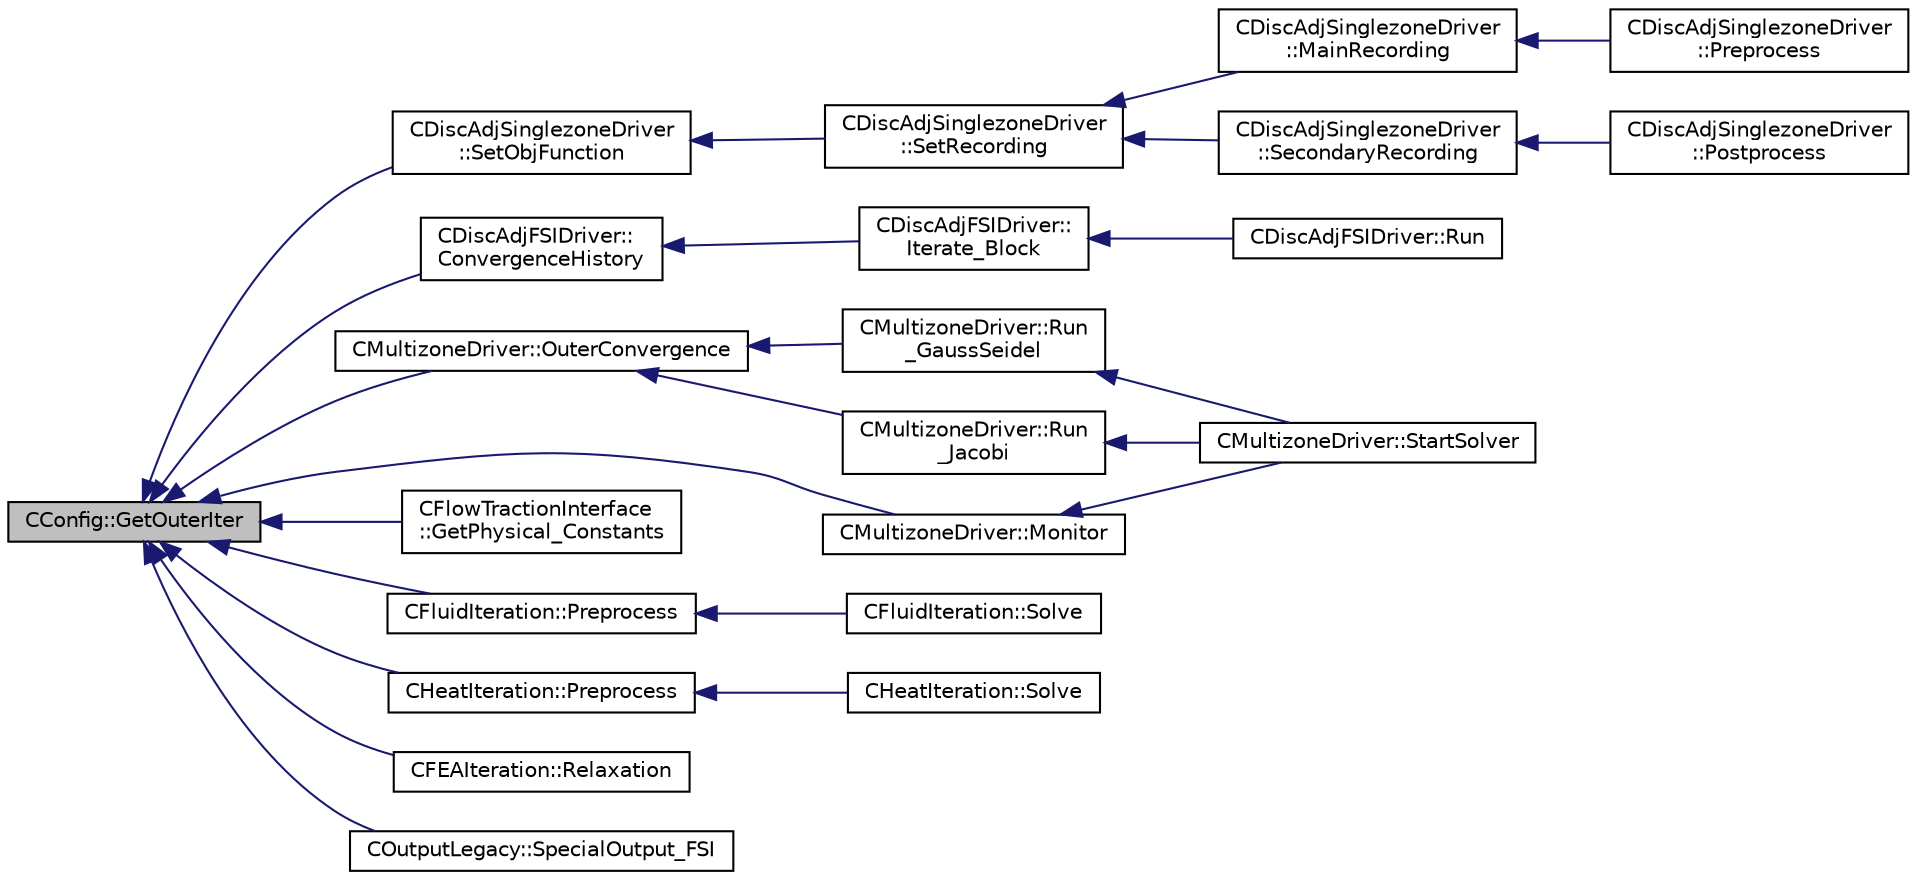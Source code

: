digraph "CConfig::GetOuterIter"
{
  edge [fontname="Helvetica",fontsize="10",labelfontname="Helvetica",labelfontsize="10"];
  node [fontname="Helvetica",fontsize="10",shape=record];
  rankdir="LR";
  Node10015 [label="CConfig::GetOuterIter",height=0.2,width=0.4,color="black", fillcolor="grey75", style="filled", fontcolor="black"];
  Node10015 -> Node10016 [dir="back",color="midnightblue",fontsize="10",style="solid",fontname="Helvetica"];
  Node10016 [label="CDiscAdjSinglezoneDriver\l::SetObjFunction",height=0.2,width=0.4,color="black", fillcolor="white", style="filled",URL="$class_c_disc_adj_singlezone_driver.html#aea0513ac808106c6a92be610b3b17a6a",tooltip="Set the objective function. "];
  Node10016 -> Node10017 [dir="back",color="midnightblue",fontsize="10",style="solid",fontname="Helvetica"];
  Node10017 [label="CDiscAdjSinglezoneDriver\l::SetRecording",height=0.2,width=0.4,color="black", fillcolor="white", style="filled",URL="$class_c_disc_adj_singlezone_driver.html#a7e519f0f189a3a102b0630edaaa9d233",tooltip="Record one iteration of a flow iteration in within multiple zones. "];
  Node10017 -> Node10018 [dir="back",color="midnightblue",fontsize="10",style="solid",fontname="Helvetica"];
  Node10018 [label="CDiscAdjSinglezoneDriver\l::MainRecording",height=0.2,width=0.4,color="black", fillcolor="white", style="filled",URL="$class_c_disc_adj_singlezone_driver.html#af4087bc4859a336b67555336d8f28aaf",tooltip="Record the main computational path. "];
  Node10018 -> Node10019 [dir="back",color="midnightblue",fontsize="10",style="solid",fontname="Helvetica"];
  Node10019 [label="CDiscAdjSinglezoneDriver\l::Preprocess",height=0.2,width=0.4,color="black", fillcolor="white", style="filled",URL="$class_c_disc_adj_singlezone_driver.html#a2d0785572312526d0bd695a14dd405f2",tooltip="Preprocess the single-zone iteration. "];
  Node10017 -> Node10020 [dir="back",color="midnightblue",fontsize="10",style="solid",fontname="Helvetica"];
  Node10020 [label="CDiscAdjSinglezoneDriver\l::SecondaryRecording",height=0.2,width=0.4,color="black", fillcolor="white", style="filled",URL="$class_c_disc_adj_singlezone_driver.html#ad328a74dd89ed2e335b22c4bf2b53cb0",tooltip="Record the secondary computational path. "];
  Node10020 -> Node10021 [dir="back",color="midnightblue",fontsize="10",style="solid",fontname="Helvetica"];
  Node10021 [label="CDiscAdjSinglezoneDriver\l::Postprocess",height=0.2,width=0.4,color="black", fillcolor="white", style="filled",URL="$class_c_disc_adj_singlezone_driver.html#af0ac923c07d86674b252c28df9a115da",tooltip="Postprocess the adjoint iteration for ZONE_0. "];
  Node10015 -> Node10022 [dir="back",color="midnightblue",fontsize="10",style="solid",fontname="Helvetica"];
  Node10022 [label="CDiscAdjFSIDriver::\lConvergenceHistory",height=0.2,width=0.4,color="black", fillcolor="white", style="filled",URL="$class_c_disc_adj_f_s_i_driver.html#a139dfa2442613879f2b15f28a09c2bd5",tooltip="Output the convergence history. "];
  Node10022 -> Node10023 [dir="back",color="midnightblue",fontsize="10",style="solid",fontname="Helvetica"];
  Node10023 [label="CDiscAdjFSIDriver::\lIterate_Block",height=0.2,width=0.4,color="black", fillcolor="white", style="filled",URL="$class_c_disc_adj_f_s_i_driver.html#a84949f139fa795b7d34d6ff77e82eb5c",tooltip="Iterate a certain block for adjoint FSI - may be the whole set of variables or independent and subite..."];
  Node10023 -> Node10024 [dir="back",color="midnightblue",fontsize="10",style="solid",fontname="Helvetica"];
  Node10024 [label="CDiscAdjFSIDriver::Run",height=0.2,width=0.4,color="black", fillcolor="white", style="filled",URL="$class_c_disc_adj_f_s_i_driver.html#a2e965d6e9c4dcfc296077cae225cab21",tooltip="Run a Discrete Adjoint iteration for the FSI problem. "];
  Node10015 -> Node10025 [dir="back",color="midnightblue",fontsize="10",style="solid",fontname="Helvetica"];
  Node10025 [label="CMultizoneDriver::OuterConvergence",height=0.2,width=0.4,color="black", fillcolor="white", style="filled",URL="$class_c_multizone_driver.html#ae72bb40195e4066bc4be4adfb0df29e9",tooltip="Check the convergence at the outer level. "];
  Node10025 -> Node10026 [dir="back",color="midnightblue",fontsize="10",style="solid",fontname="Helvetica"];
  Node10026 [label="CMultizoneDriver::Run\l_GaussSeidel",height=0.2,width=0.4,color="black", fillcolor="white", style="filled",URL="$class_c_multizone_driver.html#a8036223cdbe0c0d4552f17f6bad9189b",tooltip="Run a Block Gauss-Seidel iteration in all physical zones. "];
  Node10026 -> Node10027 [dir="back",color="midnightblue",fontsize="10",style="solid",fontname="Helvetica"];
  Node10027 [label="CMultizoneDriver::StartSolver",height=0.2,width=0.4,color="black", fillcolor="white", style="filled",URL="$class_c_multizone_driver.html#a03cfc000c383ef0d86d34e1c6aef5ff3",tooltip="[Overload] Launch the computation for multizone problems. "];
  Node10025 -> Node10028 [dir="back",color="midnightblue",fontsize="10",style="solid",fontname="Helvetica"];
  Node10028 [label="CMultizoneDriver::Run\l_Jacobi",height=0.2,width=0.4,color="black", fillcolor="white", style="filled",URL="$class_c_multizone_driver.html#a1bf2824daac5a10e8fb7387676eee338",tooltip="Run a Block-Jacobi iteration in all physical zones. "];
  Node10028 -> Node10027 [dir="back",color="midnightblue",fontsize="10",style="solid",fontname="Helvetica"];
  Node10015 -> Node10029 [dir="back",color="midnightblue",fontsize="10",style="solid",fontname="Helvetica"];
  Node10029 [label="CMultizoneDriver::Monitor",height=0.2,width=0.4,color="black", fillcolor="white", style="filled",URL="$class_c_multizone_driver.html#ace62679bd3b78d8b785817ac3d4908e0",tooltip="Monitor the computation. "];
  Node10029 -> Node10027 [dir="back",color="midnightblue",fontsize="10",style="solid",fontname="Helvetica"];
  Node10015 -> Node10030 [dir="back",color="midnightblue",fontsize="10",style="solid",fontname="Helvetica"];
  Node10030 [label="CFlowTractionInterface\l::GetPhysical_Constants",height=0.2,width=0.4,color="black", fillcolor="white", style="filled",URL="$class_c_flow_traction_interface.html#aafa127e881db06c11da0b57dd5acca43",tooltip="Retrieve some constants needed for the calculations. "];
  Node10015 -> Node10031 [dir="back",color="midnightblue",fontsize="10",style="solid",fontname="Helvetica"];
  Node10031 [label="CFluidIteration::Preprocess",height=0.2,width=0.4,color="black", fillcolor="white", style="filled",URL="$class_c_fluid_iteration.html#a9fe831e72f07c42d9c04d20ecd87a1e1",tooltip="Preprocessing to prepare for an iteration of the physics. "];
  Node10031 -> Node10032 [dir="back",color="midnightblue",fontsize="10",style="solid",fontname="Helvetica"];
  Node10032 [label="CFluidIteration::Solve",height=0.2,width=0.4,color="black", fillcolor="white", style="filled",URL="$class_c_fluid_iteration.html#ae22cd342c9c9d2ea5ac3f5103394ff80",tooltip="Iterate the fluid system for a number of Inner_Iter iterations. "];
  Node10015 -> Node10033 [dir="back",color="midnightblue",fontsize="10",style="solid",fontname="Helvetica"];
  Node10033 [label="CHeatIteration::Preprocess",height=0.2,width=0.4,color="black", fillcolor="white", style="filled",URL="$class_c_heat_iteration.html#abf494566fb49b18dccc1911e4325c619",tooltip="Preprocessing to prepare for an iteration of the physics. "];
  Node10033 -> Node10034 [dir="back",color="midnightblue",fontsize="10",style="solid",fontname="Helvetica"];
  Node10034 [label="CHeatIteration::Solve",height=0.2,width=0.4,color="black", fillcolor="white", style="filled",URL="$class_c_heat_iteration.html#ac9bc702cd04ec181d142db04b176e3b1",tooltip="Perform a single iteration of the wave system. "];
  Node10015 -> Node10035 [dir="back",color="midnightblue",fontsize="10",style="solid",fontname="Helvetica"];
  Node10035 [label="CFEAIteration::Relaxation",height=0.2,width=0.4,color="black", fillcolor="white", style="filled",URL="$class_c_f_e_a_iteration.html#a840bd377c7050c57cb5f81799669b59f",tooltip="Relaxation. "];
  Node10015 -> Node10036 [dir="back",color="midnightblue",fontsize="10",style="solid",fontname="Helvetica"];
  Node10036 [label="COutputLegacy::SpecialOutput_FSI",height=0.2,width=0.4,color="black", fillcolor="white", style="filled",URL="$class_c_output_legacy.html#aadde14a2d1374676b5c9dbdb91401ed8",tooltip="Create and write the file with the FSI convergence history. "];
}
